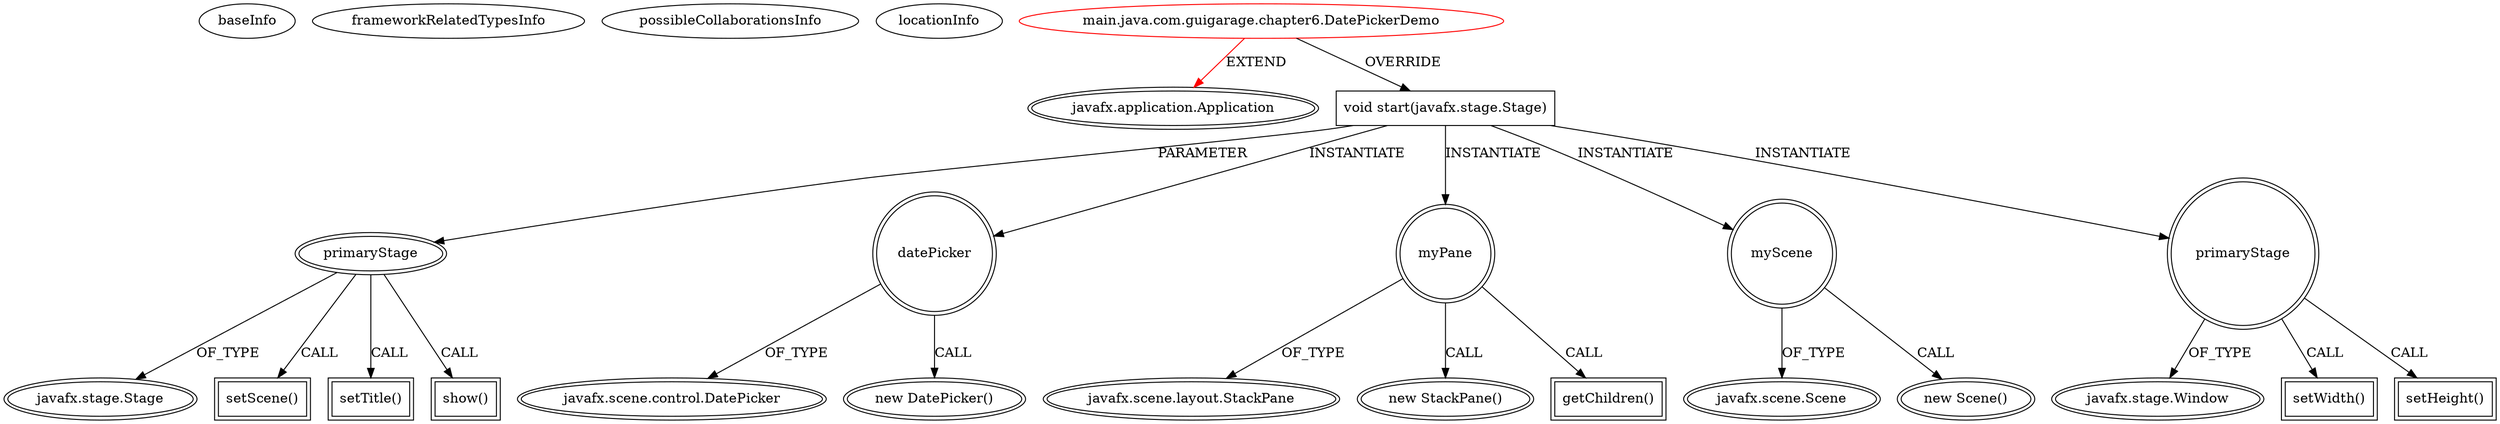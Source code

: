 digraph {
baseInfo[graphId=2896,category="extension_graph",isAnonymous=false,possibleRelation=false]
frameworkRelatedTypesInfo[0="javafx.application.Application"]
possibleCollaborationsInfo[]
locationInfo[projectName="guigarage-mastering-javafx-controls",filePath="/guigarage-mastering-javafx-controls/mastering-javafx-controls-master/src/main/java/com/guigarage/chapter6/DatePickerDemo.java",contextSignature="DatePickerDemo",graphId="2896"]
0[label="main.java.com.guigarage.chapter6.DatePickerDemo",vertexType="ROOT_CLIENT_CLASS_DECLARATION",isFrameworkType=false,color=red]
1[label="javafx.application.Application",vertexType="FRAMEWORK_CLASS_TYPE",isFrameworkType=true,peripheries=2]
2[label="void start(javafx.stage.Stage)",vertexType="OVERRIDING_METHOD_DECLARATION",isFrameworkType=false,shape=box]
3[label="primaryStage",vertexType="PARAMETER_DECLARATION",isFrameworkType=true,peripheries=2]
4[label="javafx.stage.Stage",vertexType="FRAMEWORK_CLASS_TYPE",isFrameworkType=true,peripheries=2]
6[label="datePicker",vertexType="VARIABLE_EXPRESION",isFrameworkType=true,peripheries=2,shape=circle]
7[label="javafx.scene.control.DatePicker",vertexType="FRAMEWORK_CLASS_TYPE",isFrameworkType=true,peripheries=2]
5[label="new DatePicker()",vertexType="CONSTRUCTOR_CALL",isFrameworkType=true,peripheries=2]
9[label="myPane",vertexType="VARIABLE_EXPRESION",isFrameworkType=true,peripheries=2,shape=circle]
10[label="javafx.scene.layout.StackPane",vertexType="FRAMEWORK_CLASS_TYPE",isFrameworkType=true,peripheries=2]
8[label="new StackPane()",vertexType="CONSTRUCTOR_CALL",isFrameworkType=true,peripheries=2]
12[label="getChildren()",vertexType="INSIDE_CALL",isFrameworkType=true,peripheries=2,shape=box]
14[label="myScene",vertexType="VARIABLE_EXPRESION",isFrameworkType=true,peripheries=2,shape=circle]
15[label="javafx.scene.Scene",vertexType="FRAMEWORK_CLASS_TYPE",isFrameworkType=true,peripheries=2]
13[label="new Scene()",vertexType="CONSTRUCTOR_CALL",isFrameworkType=true,peripheries=2]
17[label="setScene()",vertexType="INSIDE_CALL",isFrameworkType=true,peripheries=2,shape=box]
19[label="setTitle()",vertexType="INSIDE_CALL",isFrameworkType=true,peripheries=2,shape=box]
20[label="primaryStage",vertexType="VARIABLE_EXPRESION",isFrameworkType=true,peripheries=2,shape=circle]
22[label="javafx.stage.Window",vertexType="FRAMEWORK_CLASS_TYPE",isFrameworkType=true,peripheries=2]
21[label="setWidth()",vertexType="INSIDE_CALL",isFrameworkType=true,peripheries=2,shape=box]
24[label="setHeight()",vertexType="INSIDE_CALL",isFrameworkType=true,peripheries=2,shape=box]
26[label="show()",vertexType="INSIDE_CALL",isFrameworkType=true,peripheries=2,shape=box]
0->1[label="EXTEND",color=red]
0->2[label="OVERRIDE"]
3->4[label="OF_TYPE"]
2->3[label="PARAMETER"]
2->6[label="INSTANTIATE"]
6->7[label="OF_TYPE"]
6->5[label="CALL"]
2->9[label="INSTANTIATE"]
9->10[label="OF_TYPE"]
9->8[label="CALL"]
9->12[label="CALL"]
2->14[label="INSTANTIATE"]
14->15[label="OF_TYPE"]
14->13[label="CALL"]
3->17[label="CALL"]
3->19[label="CALL"]
2->20[label="INSTANTIATE"]
20->22[label="OF_TYPE"]
20->21[label="CALL"]
20->24[label="CALL"]
3->26[label="CALL"]
}
